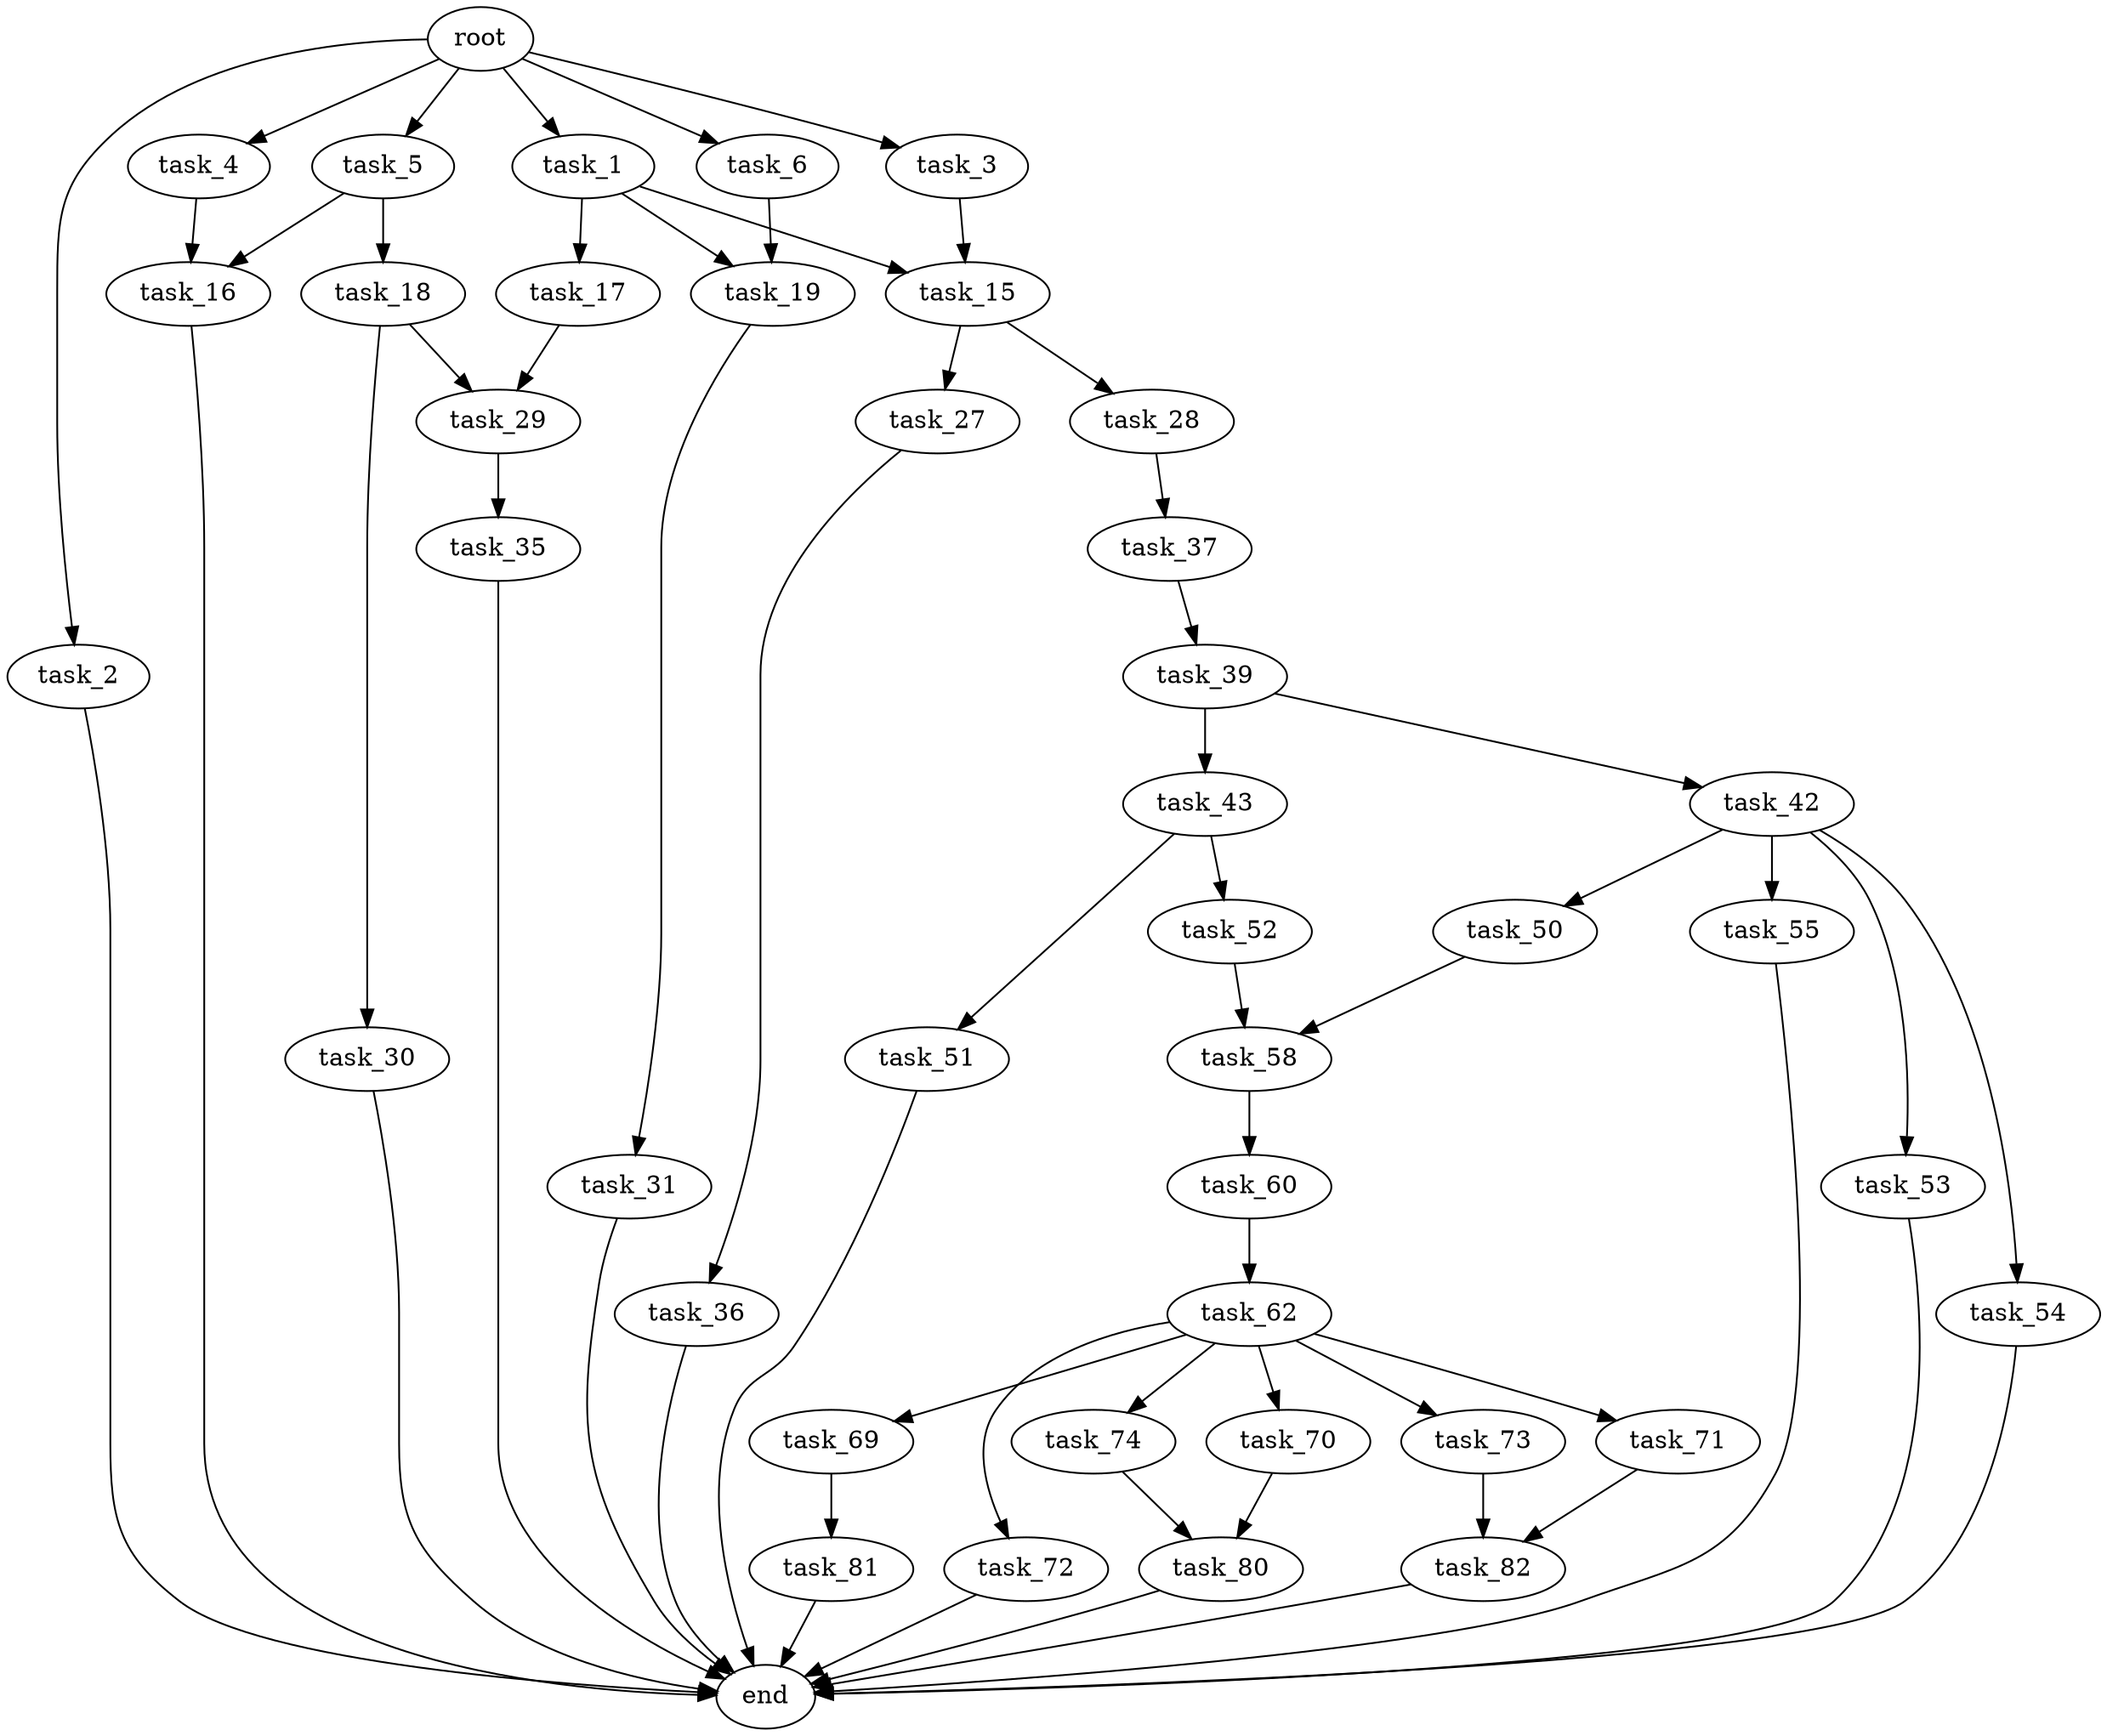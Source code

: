 digraph G {
  root [size="0.000000"];
  task_1 [size="14173778621.000000"];
  task_2 [size="3371346041.000000"];
  task_3 [size="69486640079.000000"];
  task_4 [size="17868415227.000000"];
  task_5 [size="13168976116.000000"];
  task_6 [size="368293445632.000000"];
  task_15 [size="134217728000.000000"];
  task_16 [size="8241767397.000000"];
  task_17 [size="3445576479.000000"];
  task_18 [size="68719476736.000000"];
  task_19 [size="134217728000.000000"];
  task_27 [size="2029079474.000000"];
  task_28 [size="37020722222.000000"];
  task_29 [size="159832559404.000000"];
  task_30 [size="21180758662.000000"];
  task_31 [size="113284320059.000000"];
  task_35 [size="1073741824000.000000"];
  task_36 [size="134217728000.000000"];
  task_37 [size="728051862310.000000"];
  task_39 [size="2495019764.000000"];
  task_42 [size="45163824828.000000"];
  task_43 [size="12593107507.000000"];
  task_50 [size="331044365309.000000"];
  task_51 [size="7381649308.000000"];
  task_52 [size="6707378782.000000"];
  task_53 [size="28991029248.000000"];
  task_54 [size="1073741824000.000000"];
  task_55 [size="782757789696.000000"];
  task_58 [size="82095169539.000000"];
  task_60 [size="16968548798.000000"];
  task_62 [size="10974048915.000000"];
  task_69 [size="203276067483.000000"];
  task_70 [size="368293445632.000000"];
  task_71 [size="134217728000.000000"];
  task_72 [size="368293445632.000000"];
  task_73 [size="8482552445.000000"];
  task_74 [size="326485708110.000000"];
  task_80 [size="7129207851.000000"];
  task_81 [size="46747480396.000000"];
  task_82 [size="2755460314.000000"];
  end [size="0.000000"];

  root -> task_1 [size="1.000000"];
  root -> task_2 [size="1.000000"];
  root -> task_3 [size="1.000000"];
  root -> task_4 [size="1.000000"];
  root -> task_5 [size="1.000000"];
  root -> task_6 [size="1.000000"];
  task_1 -> task_15 [size="33554432.000000"];
  task_1 -> task_17 [size="33554432.000000"];
  task_1 -> task_19 [size="33554432.000000"];
  task_2 -> end [size="1.000000"];
  task_3 -> task_15 [size="209715200.000000"];
  task_4 -> task_16 [size="301989888.000000"];
  task_5 -> task_16 [size="301989888.000000"];
  task_5 -> task_18 [size="301989888.000000"];
  task_6 -> task_19 [size="411041792.000000"];
  task_15 -> task_27 [size="209715200.000000"];
  task_15 -> task_28 [size="209715200.000000"];
  task_16 -> end [size="1.000000"];
  task_17 -> task_29 [size="134217728.000000"];
  task_18 -> task_29 [size="134217728.000000"];
  task_18 -> task_30 [size="134217728.000000"];
  task_19 -> task_31 [size="209715200.000000"];
  task_27 -> task_36 [size="134217728.000000"];
  task_28 -> task_37 [size="75497472.000000"];
  task_29 -> task_35 [size="209715200.000000"];
  task_30 -> end [size="1.000000"];
  task_31 -> end [size="1.000000"];
  task_35 -> end [size="1.000000"];
  task_36 -> end [size="1.000000"];
  task_37 -> task_39 [size="679477248.000000"];
  task_39 -> task_42 [size="75497472.000000"];
  task_39 -> task_43 [size="75497472.000000"];
  task_42 -> task_50 [size="33554432.000000"];
  task_42 -> task_53 [size="33554432.000000"];
  task_42 -> task_54 [size="33554432.000000"];
  task_42 -> task_55 [size="33554432.000000"];
  task_43 -> task_51 [size="679477248.000000"];
  task_43 -> task_52 [size="679477248.000000"];
  task_50 -> task_58 [size="679477248.000000"];
  task_51 -> end [size="1.000000"];
  task_52 -> task_58 [size="536870912.000000"];
  task_53 -> end [size="1.000000"];
  task_54 -> end [size="1.000000"];
  task_55 -> end [size="1.000000"];
  task_58 -> task_60 [size="75497472.000000"];
  task_60 -> task_62 [size="536870912.000000"];
  task_62 -> task_69 [size="301989888.000000"];
  task_62 -> task_70 [size="301989888.000000"];
  task_62 -> task_71 [size="301989888.000000"];
  task_62 -> task_72 [size="301989888.000000"];
  task_62 -> task_73 [size="301989888.000000"];
  task_62 -> task_74 [size="301989888.000000"];
  task_69 -> task_81 [size="209715200.000000"];
  task_70 -> task_80 [size="411041792.000000"];
  task_71 -> task_82 [size="209715200.000000"];
  task_72 -> end [size="1.000000"];
  task_73 -> task_82 [size="134217728.000000"];
  task_74 -> task_80 [size="536870912.000000"];
  task_80 -> end [size="1.000000"];
  task_81 -> end [size="1.000000"];
  task_82 -> end [size="1.000000"];
}
